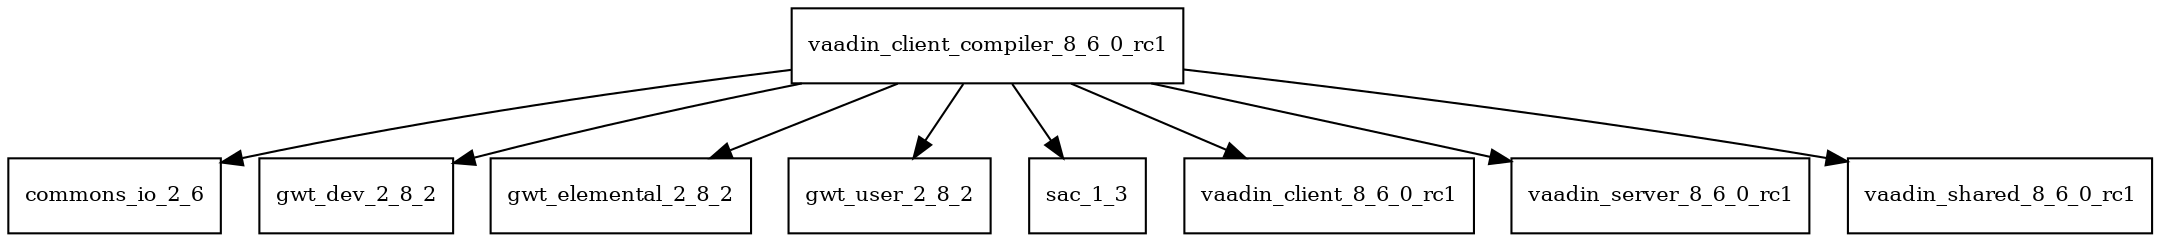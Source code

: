 digraph vaadin_client_compiler_8_6_0_rc1_dependencies {
  node [shape = box, fontsize=10.0];
  vaadin_client_compiler_8_6_0_rc1 -> commons_io_2_6;
  vaadin_client_compiler_8_6_0_rc1 -> gwt_dev_2_8_2;
  vaadin_client_compiler_8_6_0_rc1 -> gwt_elemental_2_8_2;
  vaadin_client_compiler_8_6_0_rc1 -> gwt_user_2_8_2;
  vaadin_client_compiler_8_6_0_rc1 -> sac_1_3;
  vaadin_client_compiler_8_6_0_rc1 -> vaadin_client_8_6_0_rc1;
  vaadin_client_compiler_8_6_0_rc1 -> vaadin_server_8_6_0_rc1;
  vaadin_client_compiler_8_6_0_rc1 -> vaadin_shared_8_6_0_rc1;
}
